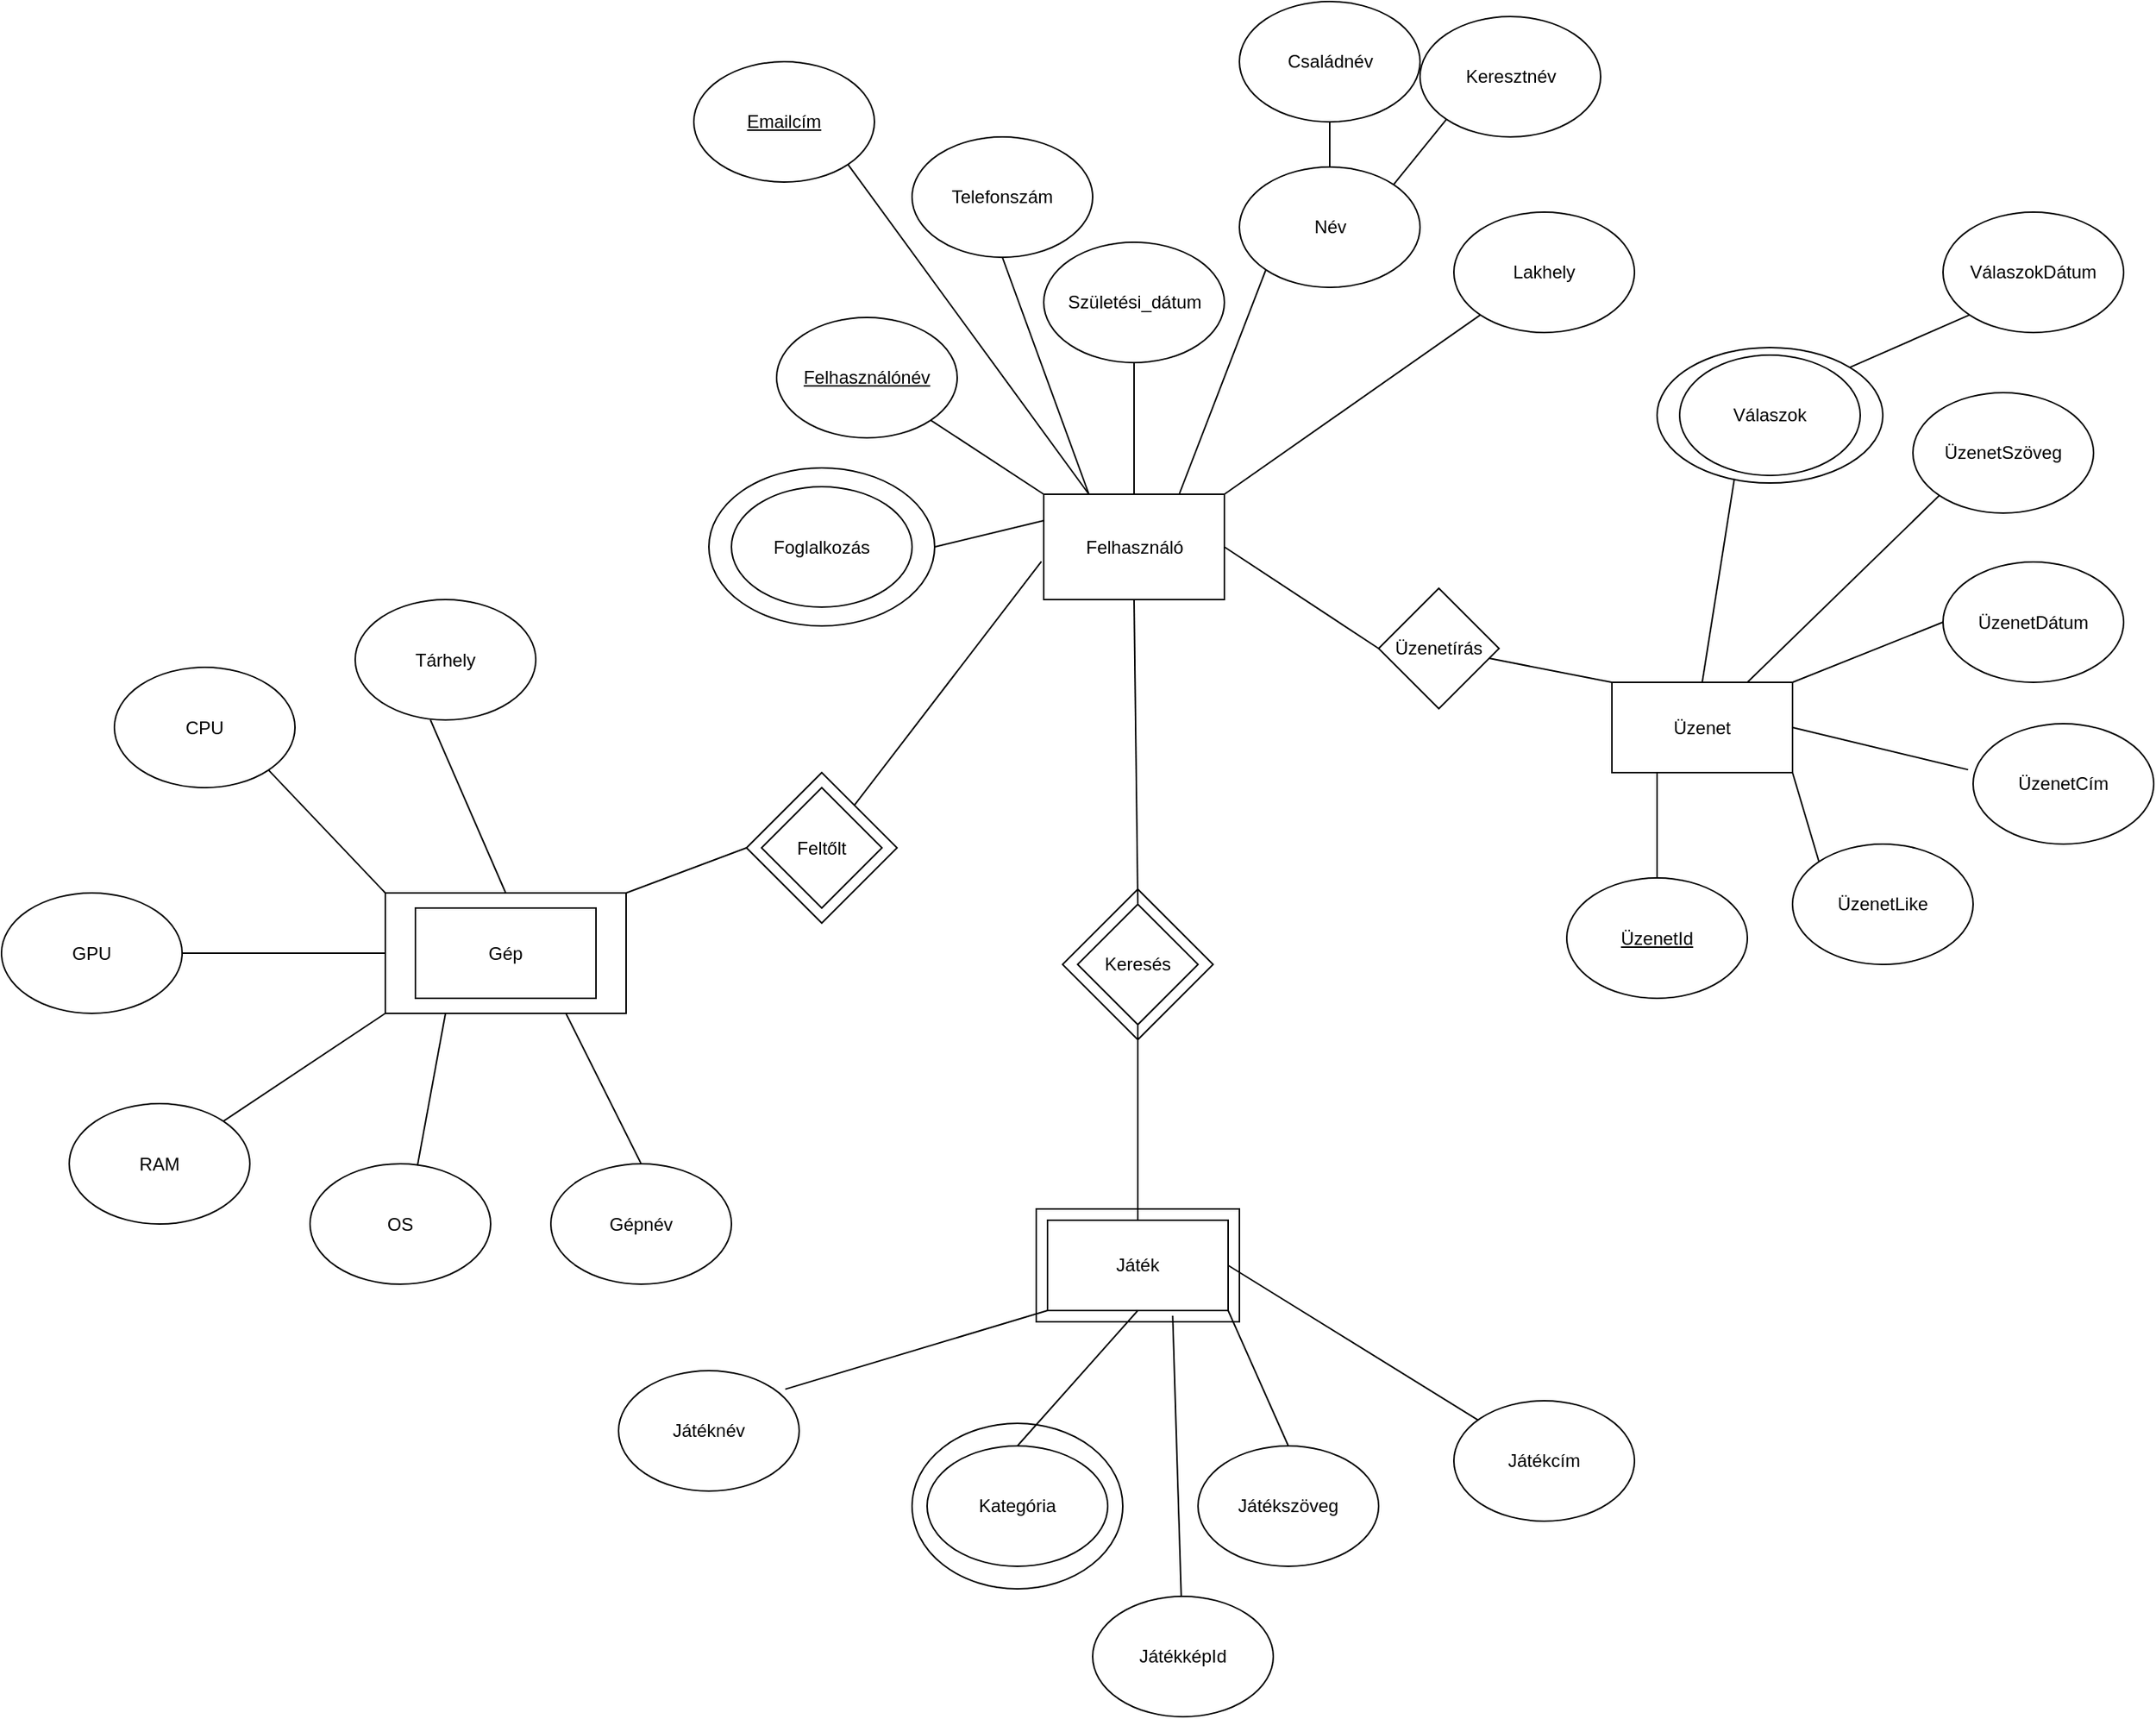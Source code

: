 <mxfile version="21.1.5" type="device">
  <diagram id="R2lEEEUBdFMjLlhIrx00" name="Page-1">
    <mxGraphModel dx="2521" dy="1973" grid="1" gridSize="10" guides="1" tooltips="1" connect="1" arrows="1" fold="1" page="1" pageScale="1" pageWidth="850" pageHeight="1100" math="0" shadow="0" extFonts="Permanent Marker^https://fonts.googleapis.com/css?family=Permanent+Marker">
      <root>
        <mxCell id="0" />
        <mxCell id="1" parent="0" />
        <mxCell id="c0usCZb_SByC8nVf_Bn1-78" value="" style="ellipse;whiteSpace=wrap;html=1;" parent="1" vertex="1">
          <mxGeometry x="75" y="605" width="140" height="110" as="geometry" />
        </mxCell>
        <mxCell id="c0usCZb_SByC8nVf_Bn1-63" value="" style="rhombus;whiteSpace=wrap;html=1;" parent="1" vertex="1">
          <mxGeometry x="175" y="250" width="100" height="100" as="geometry" />
        </mxCell>
        <mxCell id="c0usCZb_SByC8nVf_Bn1-62" value="" style="rounded=0;whiteSpace=wrap;html=1;" parent="1" vertex="1">
          <mxGeometry x="157.5" y="462.5" width="135" height="75" as="geometry" />
        </mxCell>
        <mxCell id="c0usCZb_SByC8nVf_Bn1-1" value="&lt;u&gt;Felhasználónév&lt;/u&gt;" style="ellipse;whiteSpace=wrap;html=1;" parent="1" vertex="1">
          <mxGeometry x="-15" y="-130" width="120" height="80" as="geometry" />
        </mxCell>
        <mxCell id="c0usCZb_SByC8nVf_Bn1-2" value="Felhasználó" style="rounded=0;whiteSpace=wrap;html=1;" parent="1" vertex="1">
          <mxGeometry x="162.5" y="-12.5" width="120" height="70" as="geometry" />
        </mxCell>
        <mxCell id="c0usCZb_SByC8nVf_Bn1-3" value="Játék" style="rounded=0;whiteSpace=wrap;html=1;" parent="1" vertex="1">
          <mxGeometry x="165" y="470" width="120" height="60" as="geometry" />
        </mxCell>
        <mxCell id="c0usCZb_SByC8nVf_Bn1-6" value="Születési_dátum" style="ellipse;whiteSpace=wrap;html=1;" parent="1" vertex="1">
          <mxGeometry x="162.5" y="-180" width="120" height="80" as="geometry" />
        </mxCell>
        <mxCell id="c0usCZb_SByC8nVf_Bn1-7" value="Keresztnév" style="ellipse;whiteSpace=wrap;html=1;" parent="1" vertex="1">
          <mxGeometry x="412.5" y="-330" width="120" height="80" as="geometry" />
        </mxCell>
        <mxCell id="c0usCZb_SByC8nVf_Bn1-8" value="Családnév" style="ellipse;whiteSpace=wrap;html=1;" parent="1" vertex="1">
          <mxGeometry x="292.5" y="-340" width="120" height="80" as="geometry" />
        </mxCell>
        <mxCell id="c0usCZb_SByC8nVf_Bn1-9" value="Telefonszám" style="ellipse;whiteSpace=wrap;html=1;" parent="1" vertex="1">
          <mxGeometry x="75" y="-250" width="120" height="80" as="geometry" />
        </mxCell>
        <mxCell id="c0usCZb_SByC8nVf_Bn1-10" value="Lakhely" style="ellipse;whiteSpace=wrap;html=1;" parent="1" vertex="1">
          <mxGeometry x="435" y="-200" width="120" height="80" as="geometry" />
        </mxCell>
        <mxCell id="c0usCZb_SByC8nVf_Bn1-12" value="" style="ellipse;whiteSpace=wrap;html=1;" parent="1" vertex="1">
          <mxGeometry x="-60" y="-30" width="150" height="105" as="geometry" />
        </mxCell>
        <mxCell id="c0usCZb_SByC8nVf_Bn1-11" value="Foglalkozás" style="ellipse;whiteSpace=wrap;html=1;" parent="1" vertex="1">
          <mxGeometry x="-45" y="-17.5" width="120" height="80" as="geometry" />
        </mxCell>
        <mxCell id="c0usCZb_SByC8nVf_Bn1-13" value="Név" style="ellipse;whiteSpace=wrap;html=1;" parent="1" vertex="1">
          <mxGeometry x="292.5" y="-230" width="120" height="80" as="geometry" />
        </mxCell>
        <mxCell id="c0usCZb_SByC8nVf_Bn1-15" value="" style="endArrow=none;html=1;rounded=0;exitX=1;exitY=1;exitDx=0;exitDy=0;entryX=0;entryY=0;entryDx=0;entryDy=0;" parent="1" source="c0usCZb_SByC8nVf_Bn1-1" target="c0usCZb_SByC8nVf_Bn1-2" edge="1">
          <mxGeometry width="50" height="50" relative="1" as="geometry">
            <mxPoint x="245" y="210" as="sourcePoint" />
            <mxPoint x="295" y="160" as="targetPoint" />
          </mxGeometry>
        </mxCell>
        <mxCell id="c0usCZb_SByC8nVf_Bn1-16" value="" style="endArrow=none;html=1;rounded=0;exitX=1;exitY=0.5;exitDx=0;exitDy=0;entryX=0;entryY=0.25;entryDx=0;entryDy=0;" parent="1" source="c0usCZb_SByC8nVf_Bn1-12" target="c0usCZb_SByC8nVf_Bn1-2" edge="1">
          <mxGeometry width="50" height="50" relative="1" as="geometry">
            <mxPoint x="245" y="210" as="sourcePoint" />
            <mxPoint x="295" y="160" as="targetPoint" />
          </mxGeometry>
        </mxCell>
        <mxCell id="c0usCZb_SByC8nVf_Bn1-17" value="" style="endArrow=none;html=1;rounded=0;exitX=0.5;exitY=1;exitDx=0;exitDy=0;entryX=0.25;entryY=0;entryDx=0;entryDy=0;" parent="1" source="c0usCZb_SByC8nVf_Bn1-9" target="c0usCZb_SByC8nVf_Bn1-2" edge="1">
          <mxGeometry width="50" height="50" relative="1" as="geometry">
            <mxPoint x="245" y="210" as="sourcePoint" />
            <mxPoint x="295" y="160" as="targetPoint" />
          </mxGeometry>
        </mxCell>
        <mxCell id="c0usCZb_SByC8nVf_Bn1-18" value="" style="endArrow=none;html=1;rounded=0;exitX=0.5;exitY=0;exitDx=0;exitDy=0;entryX=0.5;entryY=1;entryDx=0;entryDy=0;" parent="1" source="c0usCZb_SByC8nVf_Bn1-2" target="c0usCZb_SByC8nVf_Bn1-6" edge="1">
          <mxGeometry width="50" height="50" relative="1" as="geometry">
            <mxPoint x="255" y="-20" as="sourcePoint" />
            <mxPoint x="305" y="-70" as="targetPoint" />
          </mxGeometry>
        </mxCell>
        <mxCell id="c0usCZb_SByC8nVf_Bn1-19" value="" style="endArrow=none;html=1;rounded=0;exitX=0.75;exitY=0;exitDx=0;exitDy=0;entryX=0;entryY=1;entryDx=0;entryDy=0;" parent="1" source="c0usCZb_SByC8nVf_Bn1-2" target="c0usCZb_SByC8nVf_Bn1-13" edge="1">
          <mxGeometry width="50" height="50" relative="1" as="geometry">
            <mxPoint x="345" y="90" as="sourcePoint" />
            <mxPoint x="395" y="40" as="targetPoint" />
          </mxGeometry>
        </mxCell>
        <mxCell id="c0usCZb_SByC8nVf_Bn1-20" value="" style="endArrow=none;html=1;rounded=0;exitX=0.5;exitY=1;exitDx=0;exitDy=0;entryX=0.5;entryY=0;entryDx=0;entryDy=0;" parent="1" source="c0usCZb_SByC8nVf_Bn1-8" target="c0usCZb_SByC8nVf_Bn1-13" edge="1">
          <mxGeometry width="50" height="50" relative="1" as="geometry">
            <mxPoint x="245" y="210" as="sourcePoint" />
            <mxPoint x="295" y="160" as="targetPoint" />
          </mxGeometry>
        </mxCell>
        <mxCell id="c0usCZb_SByC8nVf_Bn1-21" value="" style="endArrow=none;html=1;rounded=0;exitX=1;exitY=0;exitDx=0;exitDy=0;entryX=0;entryY=1;entryDx=0;entryDy=0;" parent="1" source="c0usCZb_SByC8nVf_Bn1-13" target="c0usCZb_SByC8nVf_Bn1-7" edge="1">
          <mxGeometry width="50" height="50" relative="1" as="geometry">
            <mxPoint x="245" y="210" as="sourcePoint" />
            <mxPoint x="295" y="160" as="targetPoint" />
          </mxGeometry>
        </mxCell>
        <mxCell id="c0usCZb_SByC8nVf_Bn1-22" value="" style="endArrow=none;html=1;rounded=0;exitX=0;exitY=1;exitDx=0;exitDy=0;entryX=1;entryY=0;entryDx=0;entryDy=0;" parent="1" source="c0usCZb_SByC8nVf_Bn1-10" target="c0usCZb_SByC8nVf_Bn1-2" edge="1">
          <mxGeometry width="50" height="50" relative="1" as="geometry">
            <mxPoint x="245" y="210" as="sourcePoint" />
            <mxPoint x="295" y="160" as="targetPoint" />
          </mxGeometry>
        </mxCell>
        <mxCell id="c0usCZb_SByC8nVf_Bn1-23" value="Üzenet" style="rounded=0;whiteSpace=wrap;html=1;" parent="1" vertex="1">
          <mxGeometry x="540" y="112.5" width="120" height="60" as="geometry" />
        </mxCell>
        <mxCell id="c0usCZb_SByC8nVf_Bn1-24" value="Keresés" style="rhombus;whiteSpace=wrap;html=1;" parent="1" vertex="1">
          <mxGeometry x="185" y="260" width="80" height="80" as="geometry" />
        </mxCell>
        <mxCell id="c0usCZb_SByC8nVf_Bn1-25" value="" style="endArrow=none;html=1;rounded=0;entryX=0.5;entryY=1;entryDx=0;entryDy=0;exitX=0.5;exitY=0;exitDx=0;exitDy=0;" parent="1" source="c0usCZb_SByC8nVf_Bn1-24" target="c0usCZb_SByC8nVf_Bn1-2" edge="1">
          <mxGeometry width="50" height="50" relative="1" as="geometry">
            <mxPoint x="270" y="340" as="sourcePoint" />
            <mxPoint x="410" y="310" as="targetPoint" />
            <Array as="points" />
          </mxGeometry>
        </mxCell>
        <mxCell id="c0usCZb_SByC8nVf_Bn1-26" value="" style="endArrow=none;html=1;rounded=0;exitX=0.5;exitY=0;exitDx=0;exitDy=0;entryX=0.5;entryY=1;entryDx=0;entryDy=0;" parent="1" source="c0usCZb_SByC8nVf_Bn1-3" target="c0usCZb_SByC8nVf_Bn1-24" edge="1">
          <mxGeometry width="50" height="50" relative="1" as="geometry">
            <mxPoint x="255" y="270" as="sourcePoint" />
            <mxPoint x="305" y="220" as="targetPoint" />
          </mxGeometry>
        </mxCell>
        <mxCell id="c0usCZb_SByC8nVf_Bn1-27" value="Játéknév" style="ellipse;whiteSpace=wrap;html=1;" parent="1" vertex="1">
          <mxGeometry x="-120" y="570" width="120" height="80" as="geometry" />
        </mxCell>
        <mxCell id="c0usCZb_SByC8nVf_Bn1-28" value="Kategória" style="ellipse;whiteSpace=wrap;html=1;" parent="1" vertex="1">
          <mxGeometry x="85" y="620" width="120" height="80" as="geometry" />
        </mxCell>
        <mxCell id="c0usCZb_SByC8nVf_Bn1-32" value="" style="rounded=0;whiteSpace=wrap;html=1;" parent="1" vertex="1">
          <mxGeometry x="-275" y="252.5" width="160" height="80" as="geometry" />
        </mxCell>
        <mxCell id="c0usCZb_SByC8nVf_Bn1-31" value="Gép" style="rounded=0;whiteSpace=wrap;html=1;" parent="1" vertex="1">
          <mxGeometry x="-255" y="262.5" width="120" height="60" as="geometry" />
        </mxCell>
        <mxCell id="c0usCZb_SByC8nVf_Bn1-33" value="CPU" style="ellipse;whiteSpace=wrap;html=1;" parent="1" vertex="1">
          <mxGeometry x="-455" y="102.5" width="120" height="80" as="geometry" />
        </mxCell>
        <mxCell id="c0usCZb_SByC8nVf_Bn1-34" value="GPU" style="ellipse;whiteSpace=wrap;html=1;" parent="1" vertex="1">
          <mxGeometry x="-530" y="252.5" width="120" height="80" as="geometry" />
        </mxCell>
        <mxCell id="c0usCZb_SByC8nVf_Bn1-35" value="RAM&lt;br&gt;" style="ellipse;whiteSpace=wrap;html=1;" parent="1" vertex="1">
          <mxGeometry x="-485" y="392.5" width="120" height="80" as="geometry" />
        </mxCell>
        <mxCell id="c0usCZb_SByC8nVf_Bn1-36" value="Tárhely" style="ellipse;whiteSpace=wrap;html=1;" parent="1" vertex="1">
          <mxGeometry x="-295" y="57.5" width="120" height="80" as="geometry" />
        </mxCell>
        <mxCell id="c0usCZb_SByC8nVf_Bn1-37" value="OS" style="ellipse;whiteSpace=wrap;html=1;" parent="1" vertex="1">
          <mxGeometry x="-325" y="432.5" width="120" height="80" as="geometry" />
        </mxCell>
        <mxCell id="c0usCZb_SByC8nVf_Bn1-38" value="" style="endArrow=none;html=1;rounded=0;exitX=0.5;exitY=1;exitDx=0;exitDy=0;entryX=0.5;entryY=0;entryDx=0;entryDy=0;" parent="1" target="c0usCZb_SByC8nVf_Bn1-32" edge="1">
          <mxGeometry width="50" height="50" relative="1" as="geometry">
            <mxPoint x="-245" y="137.5" as="sourcePoint" />
            <mxPoint x="255" y="202.5" as="targetPoint" />
          </mxGeometry>
        </mxCell>
        <mxCell id="c0usCZb_SByC8nVf_Bn1-39" value="" style="endArrow=none;html=1;rounded=0;exitX=1;exitY=1;exitDx=0;exitDy=0;entryX=0;entryY=0;entryDx=0;entryDy=0;" parent="1" source="c0usCZb_SByC8nVf_Bn1-33" target="c0usCZb_SByC8nVf_Bn1-32" edge="1">
          <mxGeometry width="50" height="50" relative="1" as="geometry">
            <mxPoint x="205" y="252.5" as="sourcePoint" />
            <mxPoint x="255" y="202.5" as="targetPoint" />
          </mxGeometry>
        </mxCell>
        <mxCell id="c0usCZb_SByC8nVf_Bn1-43" value="" style="endArrow=none;html=1;rounded=0;exitX=1;exitY=0.5;exitDx=0;exitDy=0;entryX=0;entryY=0.5;entryDx=0;entryDy=0;" parent="1" source="c0usCZb_SByC8nVf_Bn1-34" target="c0usCZb_SByC8nVf_Bn1-32" edge="1">
          <mxGeometry width="50" height="50" relative="1" as="geometry">
            <mxPoint x="-395" y="292.5" as="sourcePoint" />
            <mxPoint x="255" y="202.5" as="targetPoint" />
          </mxGeometry>
        </mxCell>
        <mxCell id="c0usCZb_SByC8nVf_Bn1-44" value="" style="endArrow=none;html=1;rounded=0;exitX=1;exitY=0;exitDx=0;exitDy=0;entryX=0;entryY=1;entryDx=0;entryDy=0;" parent="1" source="c0usCZb_SByC8nVf_Bn1-35" target="c0usCZb_SByC8nVf_Bn1-32" edge="1">
          <mxGeometry width="50" height="50" relative="1" as="geometry">
            <mxPoint x="205" y="252.5" as="sourcePoint" />
            <mxPoint x="255" y="202.5" as="targetPoint" />
          </mxGeometry>
        </mxCell>
        <mxCell id="c0usCZb_SByC8nVf_Bn1-45" value="" style="endArrow=none;html=1;rounded=0;exitX=0.595;exitY=0.014;exitDx=0;exitDy=0;exitPerimeter=0;entryX=0.25;entryY=1;entryDx=0;entryDy=0;" parent="1" source="c0usCZb_SByC8nVf_Bn1-37" target="c0usCZb_SByC8nVf_Bn1-32" edge="1">
          <mxGeometry width="50" height="50" relative="1" as="geometry">
            <mxPoint x="205" y="252.5" as="sourcePoint" />
            <mxPoint x="255" y="202.5" as="targetPoint" />
          </mxGeometry>
        </mxCell>
        <mxCell id="c0usCZb_SByC8nVf_Bn1-46" value="" style="endArrow=none;html=1;rounded=0;exitX=-0.013;exitY=0.638;exitDx=0;exitDy=0;exitPerimeter=0;" parent="1" source="c0usCZb_SByC8nVf_Bn1-2" target="c0usCZb_SByC8nVf_Bn1-47" edge="1">
          <mxGeometry width="50" height="50" relative="1" as="geometry">
            <mxPoint x="360" y="340" as="sourcePoint" />
            <mxPoint x="410" y="290" as="targetPoint" />
          </mxGeometry>
        </mxCell>
        <mxCell id="c0usCZb_SByC8nVf_Bn1-48" value="" style="endArrow=none;html=1;rounded=0;exitX=1;exitY=0;exitDx=0;exitDy=0;entryX=0;entryY=0.5;entryDx=0;entryDy=0;" parent="1" source="c0usCZb_SByC8nVf_Bn1-32" edge="1">
          <mxGeometry width="50" height="50" relative="1" as="geometry">
            <mxPoint x="205" y="252.5" as="sourcePoint" />
            <mxPoint x="-35" y="222.5" as="targetPoint" />
          </mxGeometry>
        </mxCell>
        <mxCell id="c0usCZb_SByC8nVf_Bn1-51" value="" style="endArrow=none;html=1;rounded=0;exitX=0.923;exitY=0.154;exitDx=0;exitDy=0;entryX=0;entryY=1;entryDx=0;entryDy=0;exitPerimeter=0;" parent="1" source="c0usCZb_SByC8nVf_Bn1-27" target="c0usCZb_SByC8nVf_Bn1-3" edge="1">
          <mxGeometry width="50" height="50" relative="1" as="geometry">
            <mxPoint x="10" y="570.0" as="sourcePoint" />
            <mxPoint x="305" y="320" as="targetPoint" />
          </mxGeometry>
        </mxCell>
        <mxCell id="c0usCZb_SByC8nVf_Bn1-52" value="" style="endArrow=none;html=1;rounded=0;exitX=0.5;exitY=0;exitDx=0;exitDy=0;entryX=0.5;entryY=1;entryDx=0;entryDy=0;" parent="1" source="c0usCZb_SByC8nVf_Bn1-28" target="c0usCZb_SByC8nVf_Bn1-3" edge="1">
          <mxGeometry width="50" height="50" relative="1" as="geometry">
            <mxPoint x="255" y="370" as="sourcePoint" />
            <mxPoint x="305" y="320" as="targetPoint" />
          </mxGeometry>
        </mxCell>
        <mxCell id="c0usCZb_SByC8nVf_Bn1-53" value="Játékszöveg" style="ellipse;whiteSpace=wrap;html=1;" parent="1" vertex="1">
          <mxGeometry x="265" y="620" width="120" height="80" as="geometry" />
        </mxCell>
        <mxCell id="c0usCZb_SByC8nVf_Bn1-54" value="" style="endArrow=none;html=1;rounded=0;exitX=0.5;exitY=0;exitDx=0;exitDy=0;entryX=1;entryY=1;entryDx=0;entryDy=0;" parent="1" source="c0usCZb_SByC8nVf_Bn1-53" target="c0usCZb_SByC8nVf_Bn1-3" edge="1">
          <mxGeometry width="50" height="50" relative="1" as="geometry">
            <mxPoint x="25" y="440" as="sourcePoint" />
            <mxPoint x="75" y="390" as="targetPoint" />
          </mxGeometry>
        </mxCell>
        <mxCell id="c0usCZb_SByC8nVf_Bn1-55" value="Játékcím" style="ellipse;whiteSpace=wrap;html=1;" parent="1" vertex="1">
          <mxGeometry x="435" y="590" width="120" height="80" as="geometry" />
        </mxCell>
        <mxCell id="c0usCZb_SByC8nVf_Bn1-56" value="" style="endArrow=none;html=1;rounded=0;entryX=1;entryY=0.5;entryDx=0;entryDy=0;" parent="1" source="c0usCZb_SByC8nVf_Bn1-55" target="c0usCZb_SByC8nVf_Bn1-3" edge="1">
          <mxGeometry width="50" height="50" relative="1" as="geometry">
            <mxPoint x="25" y="440" as="sourcePoint" />
            <mxPoint x="75" y="390" as="targetPoint" />
          </mxGeometry>
        </mxCell>
        <mxCell id="c0usCZb_SByC8nVf_Bn1-57" value="" style="endArrow=none;html=1;rounded=0;exitX=0.693;exitY=1.058;exitDx=0;exitDy=0;exitPerimeter=0;" parent="1" source="c0usCZb_SByC8nVf_Bn1-3" target="c0usCZb_SByC8nVf_Bn1-58" edge="1">
          <mxGeometry width="50" height="50" relative="1" as="geometry">
            <mxPoint x="25" y="440" as="sourcePoint" />
            <mxPoint x="75" y="390" as="targetPoint" />
          </mxGeometry>
        </mxCell>
        <mxCell id="c0usCZb_SByC8nVf_Bn1-58" value="JátékképId" style="ellipse;whiteSpace=wrap;html=1;" parent="1" vertex="1">
          <mxGeometry x="195" y="720.0" width="120" height="80" as="geometry" />
        </mxCell>
        <mxCell id="c0usCZb_SByC8nVf_Bn1-59" value="" style="rhombus;whiteSpace=wrap;html=1;" parent="1" vertex="1">
          <mxGeometry x="-35" y="172.5" width="100" height="100" as="geometry" />
        </mxCell>
        <mxCell id="c0usCZb_SByC8nVf_Bn1-47" value="Feltőlt" style="rhombus;whiteSpace=wrap;html=1;" parent="1" vertex="1">
          <mxGeometry x="-25" y="182.5" width="80" height="80" as="geometry" />
        </mxCell>
        <mxCell id="c0usCZb_SByC8nVf_Bn1-64" value="&lt;u&gt;ÜzenetId&lt;/u&gt;" style="ellipse;whiteSpace=wrap;html=1;" parent="1" vertex="1">
          <mxGeometry x="510" y="242.5" width="120" height="80" as="geometry" />
        </mxCell>
        <mxCell id="c0usCZb_SByC8nVf_Bn1-65" value="ÜzenetCím" style="ellipse;whiteSpace=wrap;html=1;" parent="1" vertex="1">
          <mxGeometry x="780" y="140" width="120" height="80" as="geometry" />
        </mxCell>
        <mxCell id="c0usCZb_SByC8nVf_Bn1-66" value="ÜzenetSzöveg" style="ellipse;whiteSpace=wrap;html=1;" parent="1" vertex="1">
          <mxGeometry x="740" y="-80" width="120" height="80" as="geometry" />
        </mxCell>
        <mxCell id="c0usCZb_SByC8nVf_Bn1-67" value="ÜzenetLike" style="ellipse;whiteSpace=wrap;html=1;" parent="1" vertex="1">
          <mxGeometry x="660" y="220" width="120" height="80" as="geometry" />
        </mxCell>
        <mxCell id="c0usCZb_SByC8nVf_Bn1-68" value="ÜzenetDátum" style="ellipse;whiteSpace=wrap;html=1;" parent="1" vertex="1">
          <mxGeometry x="760" y="32.5" width="120" height="80" as="geometry" />
        </mxCell>
        <mxCell id="c0usCZb_SByC8nVf_Bn1-69" value="" style="endArrow=none;html=1;rounded=0;exitX=0;exitY=0;exitDx=0;exitDy=0;" parent="1" source="c0usCZb_SByC8nVf_Bn1-23" target="c0usCZb_SByC8nVf_Bn1-70" edge="1">
          <mxGeometry width="50" height="50" relative="1" as="geometry">
            <mxPoint x="530" y="140" as="sourcePoint" />
            <mxPoint x="580" y="90" as="targetPoint" />
          </mxGeometry>
        </mxCell>
        <mxCell id="c0usCZb_SByC8nVf_Bn1-70" value="Üzenetírás" style="rhombus;whiteSpace=wrap;html=1;" parent="1" vertex="1">
          <mxGeometry x="385" y="50" width="80" height="80" as="geometry" />
        </mxCell>
        <mxCell id="c0usCZb_SByC8nVf_Bn1-71" value="" style="endArrow=none;html=1;rounded=0;exitX=1;exitY=0.5;exitDx=0;exitDy=0;entryX=0;entryY=0.5;entryDx=0;entryDy=0;" parent="1" source="c0usCZb_SByC8nVf_Bn1-2" target="c0usCZb_SByC8nVf_Bn1-70" edge="1">
          <mxGeometry width="50" height="50" relative="1" as="geometry">
            <mxPoint x="530" y="140" as="sourcePoint" />
            <mxPoint x="580" y="90" as="targetPoint" />
          </mxGeometry>
        </mxCell>
        <mxCell id="c0usCZb_SByC8nVf_Bn1-72" value="" style="endArrow=none;html=1;rounded=0;exitX=0.5;exitY=0;exitDx=0;exitDy=0;entryX=0.25;entryY=1;entryDx=0;entryDy=0;" parent="1" source="c0usCZb_SByC8nVf_Bn1-64" target="c0usCZb_SByC8nVf_Bn1-23" edge="1">
          <mxGeometry width="50" height="50" relative="1" as="geometry">
            <mxPoint x="530" y="140" as="sourcePoint" />
            <mxPoint x="580" y="90" as="targetPoint" />
          </mxGeometry>
        </mxCell>
        <mxCell id="c0usCZb_SByC8nVf_Bn1-73" value="" style="endArrow=none;html=1;rounded=0;exitX=0;exitY=0;exitDx=0;exitDy=0;entryX=1;entryY=1;entryDx=0;entryDy=0;" parent="1" source="c0usCZb_SByC8nVf_Bn1-67" target="c0usCZb_SByC8nVf_Bn1-23" edge="1">
          <mxGeometry width="50" height="50" relative="1" as="geometry">
            <mxPoint x="530" y="140" as="sourcePoint" />
            <mxPoint x="580" y="90" as="targetPoint" />
          </mxGeometry>
        </mxCell>
        <mxCell id="c0usCZb_SByC8nVf_Bn1-75" value="" style="endArrow=none;html=1;rounded=0;exitX=-0.028;exitY=0.382;exitDx=0;exitDy=0;exitPerimeter=0;entryX=1;entryY=0.5;entryDx=0;entryDy=0;" parent="1" source="c0usCZb_SByC8nVf_Bn1-65" target="c0usCZb_SByC8nVf_Bn1-23" edge="1">
          <mxGeometry width="50" height="50" relative="1" as="geometry">
            <mxPoint x="530" y="140" as="sourcePoint" />
            <mxPoint x="580" y="90" as="targetPoint" />
          </mxGeometry>
        </mxCell>
        <mxCell id="c0usCZb_SByC8nVf_Bn1-76" value="" style="endArrow=none;html=1;rounded=0;exitX=1;exitY=0;exitDx=0;exitDy=0;entryX=0;entryY=0.5;entryDx=0;entryDy=0;" parent="1" source="c0usCZb_SByC8nVf_Bn1-23" target="c0usCZb_SByC8nVf_Bn1-68" edge="1">
          <mxGeometry width="50" height="50" relative="1" as="geometry">
            <mxPoint x="530" y="140" as="sourcePoint" />
            <mxPoint x="580" y="90" as="targetPoint" />
          </mxGeometry>
        </mxCell>
        <mxCell id="c0usCZb_SByC8nVf_Bn1-77" value="" style="endArrow=none;html=1;rounded=0;exitX=0;exitY=1;exitDx=0;exitDy=0;entryX=0.75;entryY=0;entryDx=0;entryDy=0;" parent="1" source="c0usCZb_SByC8nVf_Bn1-66" target="c0usCZb_SByC8nVf_Bn1-23" edge="1">
          <mxGeometry width="50" height="50" relative="1" as="geometry">
            <mxPoint x="530" y="140" as="sourcePoint" />
            <mxPoint x="580" y="90" as="targetPoint" />
          </mxGeometry>
        </mxCell>
        <mxCell id="c0usCZb_SByC8nVf_Bn1-79" value="&lt;u&gt;Emailcím&lt;/u&gt;" style="ellipse;whiteSpace=wrap;html=1;" parent="1" vertex="1">
          <mxGeometry x="-70" y="-300" width="120" height="80" as="geometry" />
        </mxCell>
        <mxCell id="c0usCZb_SByC8nVf_Bn1-80" value="" style="endArrow=none;html=1;rounded=0;exitX=1;exitY=1;exitDx=0;exitDy=0;entryX=0.25;entryY=0;entryDx=0;entryDy=0;" parent="1" source="c0usCZb_SByC8nVf_Bn1-79" target="c0usCZb_SByC8nVf_Bn1-2" edge="1">
          <mxGeometry width="50" height="50" relative="1" as="geometry">
            <mxPoint x="310" y="250" as="sourcePoint" />
            <mxPoint x="360" y="200" as="targetPoint" />
          </mxGeometry>
        </mxCell>
        <mxCell id="sXYH3oiXfzdkoFnqW9zV-2" value="" style="ellipse;whiteSpace=wrap;html=1;" vertex="1" parent="1">
          <mxGeometry x="570" y="-110" width="150" height="90" as="geometry" />
        </mxCell>
        <mxCell id="sXYH3oiXfzdkoFnqW9zV-3" value="Válaszok" style="ellipse;whiteSpace=wrap;html=1;" vertex="1" parent="1">
          <mxGeometry x="585" y="-105" width="120" height="80" as="geometry" />
        </mxCell>
        <mxCell id="sXYH3oiXfzdkoFnqW9zV-4" value="" style="endArrow=none;html=1;rounded=0;exitX=1;exitY=0;exitDx=0;exitDy=0;entryX=0;entryY=1;entryDx=0;entryDy=0;" edge="1" parent="1" source="sXYH3oiXfzdkoFnqW9zV-2" target="sXYH3oiXfzdkoFnqW9zV-6">
          <mxGeometry width="50" height="50" relative="1" as="geometry">
            <mxPoint x="740" y="-115" as="sourcePoint" />
            <mxPoint x="749.422" y="-135" as="targetPoint" />
          </mxGeometry>
        </mxCell>
        <mxCell id="sXYH3oiXfzdkoFnqW9zV-6" value="VálaszokDátum" style="ellipse;whiteSpace=wrap;html=1;" vertex="1" parent="1">
          <mxGeometry x="760" y="-200" width="120" height="80" as="geometry" />
        </mxCell>
        <mxCell id="sXYH3oiXfzdkoFnqW9zV-7" value="" style="endArrow=none;html=1;rounded=0;exitX=0.5;exitY=0;exitDx=0;exitDy=0;entryX=0.342;entryY=0.973;entryDx=0;entryDy=0;entryPerimeter=0;" edge="1" parent="1" source="c0usCZb_SByC8nVf_Bn1-23" target="sXYH3oiXfzdkoFnqW9zV-2">
          <mxGeometry width="50" height="50" relative="1" as="geometry">
            <mxPoint x="590" y="70" as="sourcePoint" />
            <mxPoint x="640" y="20" as="targetPoint" />
          </mxGeometry>
        </mxCell>
        <mxCell id="sXYH3oiXfzdkoFnqW9zV-8" value="Gépnév" style="ellipse;whiteSpace=wrap;html=1;" vertex="1" parent="1">
          <mxGeometry x="-165" y="432.5" width="120" height="80" as="geometry" />
        </mxCell>
        <mxCell id="sXYH3oiXfzdkoFnqW9zV-9" value="" style="endArrow=none;html=1;rounded=0;exitX=0.5;exitY=0;exitDx=0;exitDy=0;entryX=0.75;entryY=1;entryDx=0;entryDy=0;" edge="1" parent="1" source="sXYH3oiXfzdkoFnqW9zV-8" target="c0usCZb_SByC8nVf_Bn1-32">
          <mxGeometry width="50" height="50" relative="1" as="geometry">
            <mxPoint x="170" y="330" as="sourcePoint" />
            <mxPoint x="220" y="280" as="targetPoint" />
          </mxGeometry>
        </mxCell>
      </root>
    </mxGraphModel>
  </diagram>
</mxfile>
